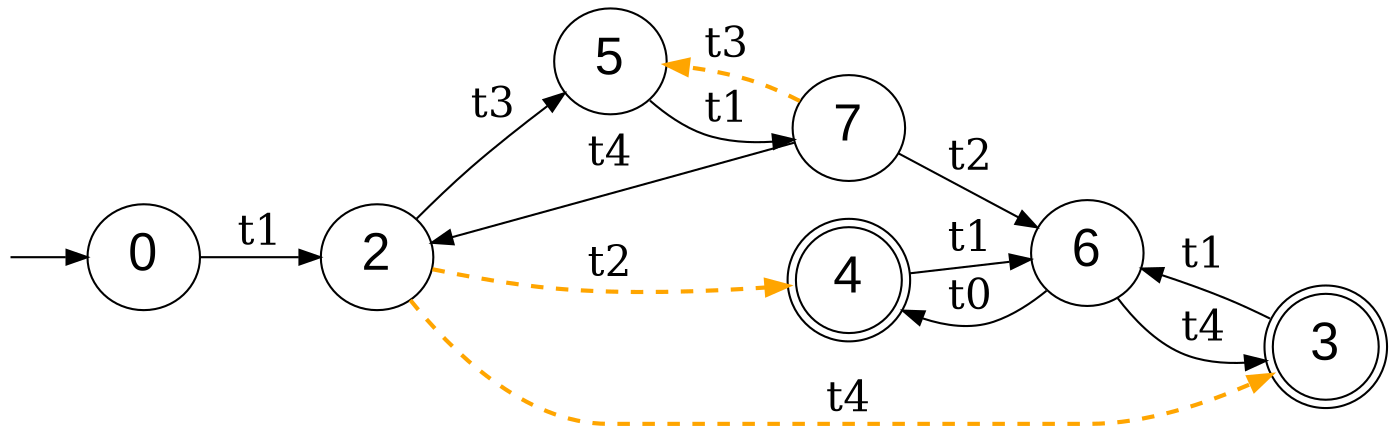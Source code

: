 digraph G {
  fontname=courier;
  rankdir=LR; graph[labeljust=l,nojustify=true]
  node [fontname=Arial, fontsize=25];
  edge [fontsize=20];
// Initial state
I0 [label="", style=invis, width=0]
I0 -> 1;
// 2 final states
// all 8 states
0 [shape=doublecircle, label="4"]
1 [label="0"]
2 [label="7"]
3 [label="2"]
4 [label="5"]
6 [label="6"]
5 [shape=doublecircle, label="3"]


0 -> 6 [label="t1"]
1 -> 3 [label="t1"]
2 -> 6 [label="t2"]
2 -> 4 [penwidth=2.0,label="t3",color=orange,style=dashed]
2 -> 3 [label="t4"]
3 -> 0 [penwidth=2.0,label="t2",color=orange,style=dashed]
3 -> 4 [label="t3"]
3 -> 5 [penwidth=2.0,color=orange,style=dashed,label="t4"]
4 -> 2 [label="t1"]
5 -> 6 [label="t1"]
6 -> 0 [label="t0"]
6 -> 5 [label="t4"]
}
